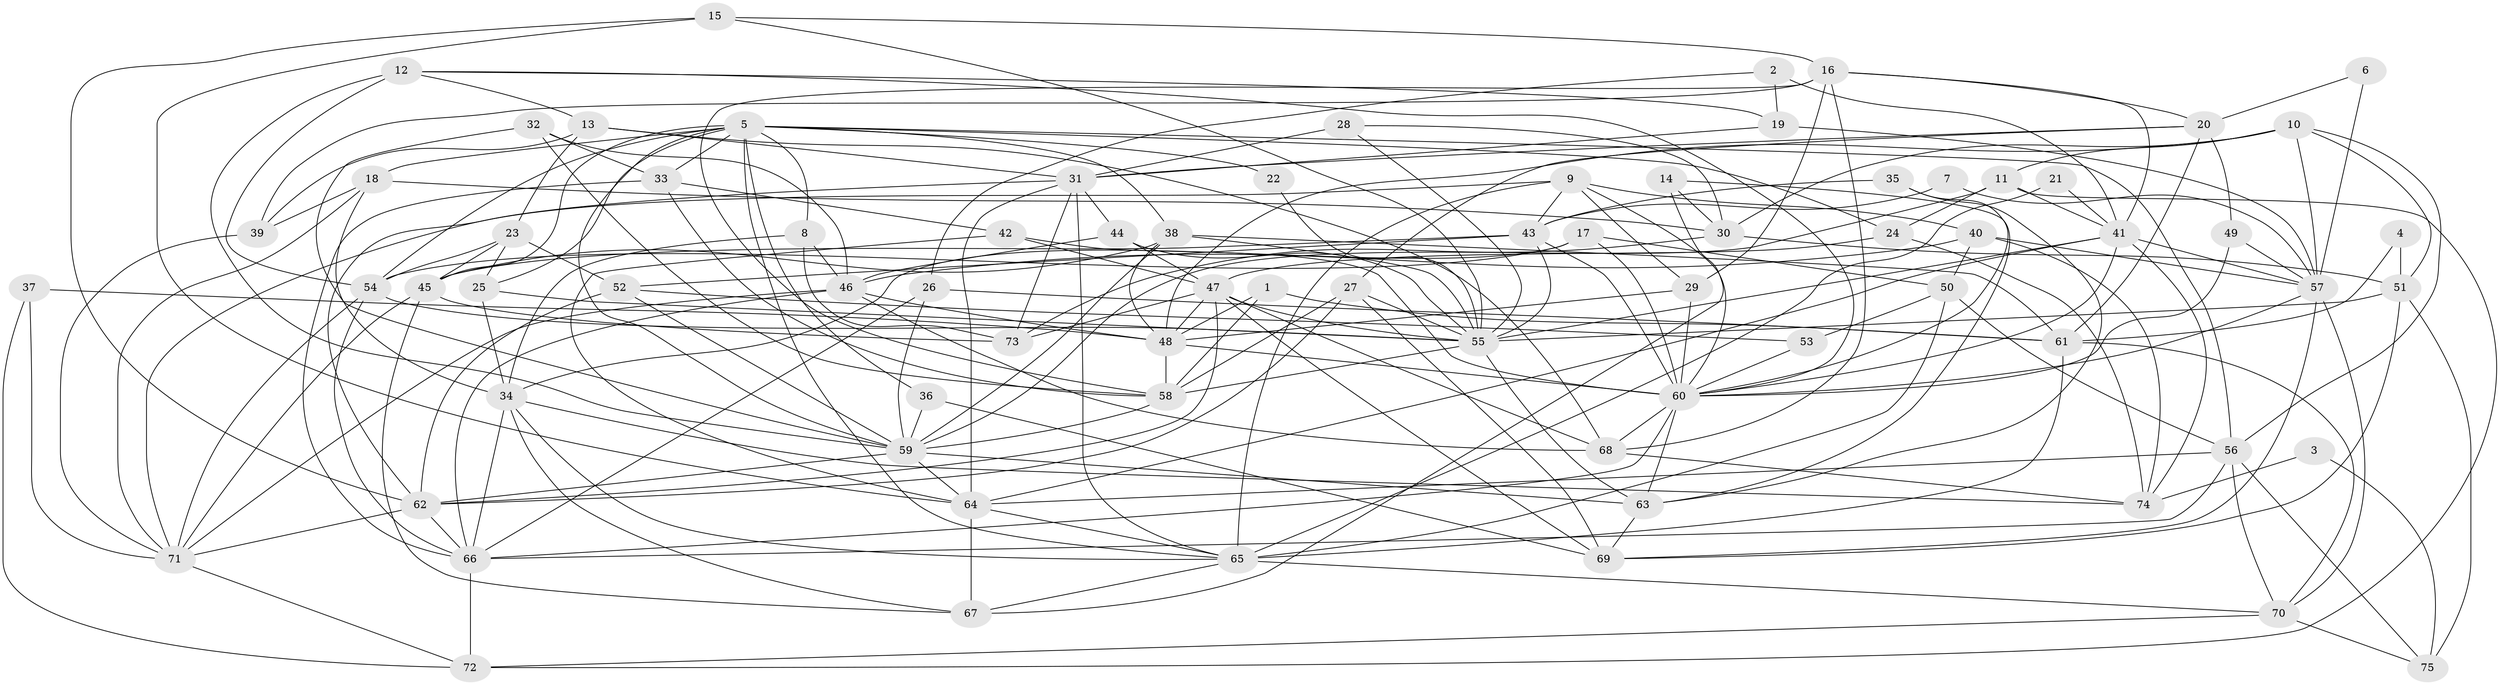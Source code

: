 // original degree distribution, {4: 0.3087248322147651, 3: 0.22818791946308725, 2: 0.1610738255033557, 9: 0.013422818791946308, 5: 0.14093959731543623, 6: 0.10738255033557047, 7: 0.03355704697986577, 8: 0.006711409395973154}
// Generated by graph-tools (version 1.1) at 2025/50/03/09/25 03:50:10]
// undirected, 75 vertices, 216 edges
graph export_dot {
graph [start="1"]
  node [color=gray90,style=filled];
  1;
  2;
  3;
  4;
  5;
  6;
  7;
  8;
  9;
  10;
  11;
  12;
  13;
  14;
  15;
  16;
  17;
  18;
  19;
  20;
  21;
  22;
  23;
  24;
  25;
  26;
  27;
  28;
  29;
  30;
  31;
  32;
  33;
  34;
  35;
  36;
  37;
  38;
  39;
  40;
  41;
  42;
  43;
  44;
  45;
  46;
  47;
  48;
  49;
  50;
  51;
  52;
  53;
  54;
  55;
  56;
  57;
  58;
  59;
  60;
  61;
  62;
  63;
  64;
  65;
  66;
  67;
  68;
  69;
  70;
  71;
  72;
  73;
  74;
  75;
  1 -- 48 [weight=1.0];
  1 -- 58 [weight=1.0];
  1 -- 61 [weight=1.0];
  2 -- 19 [weight=1.0];
  2 -- 26 [weight=1.0];
  2 -- 41 [weight=1.0];
  3 -- 74 [weight=1.0];
  3 -- 75 [weight=1.0];
  4 -- 51 [weight=1.0];
  4 -- 61 [weight=1.0];
  5 -- 8 [weight=1.0];
  5 -- 18 [weight=1.0];
  5 -- 22 [weight=1.0];
  5 -- 24 [weight=1.0];
  5 -- 25 [weight=1.0];
  5 -- 33 [weight=1.0];
  5 -- 36 [weight=1.0];
  5 -- 38 [weight=1.0];
  5 -- 45 [weight=1.0];
  5 -- 54 [weight=1.0];
  5 -- 56 [weight=1.0];
  5 -- 59 [weight=1.0];
  5 -- 65 [weight=1.0];
  6 -- 20 [weight=1.0];
  6 -- 57 [weight=1.0];
  7 -- 43 [weight=1.0];
  7 -- 57 [weight=1.0];
  8 -- 34 [weight=1.0];
  8 -- 46 [weight=1.0];
  8 -- 73 [weight=1.0];
  9 -- 29 [weight=1.0];
  9 -- 40 [weight=1.0];
  9 -- 43 [weight=1.0];
  9 -- 60 [weight=1.0];
  9 -- 65 [weight=1.0];
  9 -- 71 [weight=1.0];
  10 -- 11 [weight=1.0];
  10 -- 30 [weight=1.0];
  10 -- 48 [weight=1.0];
  10 -- 51 [weight=1.0];
  10 -- 56 [weight=1.0];
  10 -- 57 [weight=1.0];
  11 -- 24 [weight=1.0];
  11 -- 41 [weight=1.0];
  11 -- 59 [weight=2.0];
  11 -- 72 [weight=1.0];
  12 -- 13 [weight=1.0];
  12 -- 19 [weight=1.0];
  12 -- 54 [weight=1.0];
  12 -- 59 [weight=2.0];
  12 -- 60 [weight=1.0];
  13 -- 23 [weight=1.0];
  13 -- 31 [weight=1.0];
  13 -- 39 [weight=1.0];
  13 -- 68 [weight=1.0];
  14 -- 30 [weight=1.0];
  14 -- 63 [weight=1.0];
  14 -- 67 [weight=1.0];
  15 -- 16 [weight=1.0];
  15 -- 55 [weight=1.0];
  15 -- 62 [weight=1.0];
  15 -- 64 [weight=1.0];
  16 -- 20 [weight=1.0];
  16 -- 29 [weight=1.0];
  16 -- 39 [weight=1.0];
  16 -- 41 [weight=1.0];
  16 -- 58 [weight=1.0];
  16 -- 68 [weight=1.0];
  17 -- 34 [weight=1.0];
  17 -- 50 [weight=1.0];
  17 -- 54 [weight=1.0];
  17 -- 60 [weight=1.0];
  18 -- 30 [weight=1.0];
  18 -- 34 [weight=1.0];
  18 -- 39 [weight=1.0];
  18 -- 71 [weight=1.0];
  19 -- 31 [weight=1.0];
  19 -- 57 [weight=1.0];
  20 -- 27 [weight=1.0];
  20 -- 31 [weight=1.0];
  20 -- 49 [weight=1.0];
  20 -- 61 [weight=1.0];
  21 -- 41 [weight=1.0];
  21 -- 65 [weight=1.0];
  22 -- 55 [weight=1.0];
  23 -- 25 [weight=1.0];
  23 -- 45 [weight=1.0];
  23 -- 52 [weight=1.0];
  23 -- 54 [weight=1.0];
  24 -- 47 [weight=1.0];
  24 -- 74 [weight=1.0];
  25 -- 34 [weight=1.0];
  25 -- 55 [weight=1.0];
  26 -- 59 [weight=1.0];
  26 -- 61 [weight=1.0];
  26 -- 66 [weight=1.0];
  27 -- 55 [weight=1.0];
  27 -- 58 [weight=1.0];
  27 -- 62 [weight=1.0];
  27 -- 69 [weight=1.0];
  28 -- 30 [weight=1.0];
  28 -- 31 [weight=1.0];
  28 -- 55 [weight=1.0];
  29 -- 48 [weight=1.0];
  29 -- 60 [weight=1.0];
  30 -- 51 [weight=1.0];
  30 -- 73 [weight=1.0];
  31 -- 44 [weight=1.0];
  31 -- 62 [weight=1.0];
  31 -- 64 [weight=1.0];
  31 -- 65 [weight=1.0];
  31 -- 73 [weight=1.0];
  32 -- 33 [weight=1.0];
  32 -- 46 [weight=1.0];
  32 -- 58 [weight=1.0];
  32 -- 59 [weight=1.0];
  33 -- 42 [weight=1.0];
  33 -- 58 [weight=1.0];
  33 -- 66 [weight=1.0];
  34 -- 65 [weight=1.0];
  34 -- 66 [weight=1.0];
  34 -- 67 [weight=1.0];
  34 -- 74 [weight=1.0];
  35 -- 43 [weight=1.0];
  35 -- 60 [weight=1.0];
  35 -- 63 [weight=1.0];
  36 -- 59 [weight=1.0];
  36 -- 69 [weight=1.0];
  37 -- 48 [weight=1.0];
  37 -- 71 [weight=1.0];
  37 -- 72 [weight=1.0];
  38 -- 45 [weight=1.0];
  38 -- 48 [weight=2.0];
  38 -- 55 [weight=1.0];
  38 -- 59 [weight=1.0];
  38 -- 61 [weight=1.0];
  39 -- 71 [weight=1.0];
  40 -- 46 [weight=1.0];
  40 -- 50 [weight=1.0];
  40 -- 57 [weight=1.0];
  40 -- 74 [weight=1.0];
  41 -- 55 [weight=1.0];
  41 -- 57 [weight=1.0];
  41 -- 60 [weight=1.0];
  41 -- 64 [weight=1.0];
  41 -- 74 [weight=1.0];
  42 -- 47 [weight=1.0];
  42 -- 60 [weight=1.0];
  42 -- 64 [weight=1.0];
  43 -- 45 [weight=1.0];
  43 -- 52 [weight=1.0];
  43 -- 55 [weight=1.0];
  43 -- 60 [weight=1.0];
  44 -- 46 [weight=1.0];
  44 -- 47 [weight=1.0];
  44 -- 55 [weight=1.0];
  45 -- 67 [weight=1.0];
  45 -- 71 [weight=1.0];
  45 -- 73 [weight=1.0];
  46 -- 48 [weight=1.0];
  46 -- 66 [weight=1.0];
  46 -- 68 [weight=1.0];
  46 -- 71 [weight=1.0];
  47 -- 48 [weight=1.0];
  47 -- 55 [weight=1.0];
  47 -- 62 [weight=1.0];
  47 -- 68 [weight=1.0];
  47 -- 69 [weight=1.0];
  47 -- 73 [weight=1.0];
  48 -- 58 [weight=1.0];
  48 -- 60 [weight=1.0];
  49 -- 57 [weight=1.0];
  49 -- 60 [weight=1.0];
  50 -- 53 [weight=1.0];
  50 -- 56 [weight=1.0];
  50 -- 65 [weight=1.0];
  51 -- 55 [weight=1.0];
  51 -- 69 [weight=1.0];
  51 -- 75 [weight=1.0];
  52 -- 53 [weight=1.0];
  52 -- 59 [weight=1.0];
  52 -- 62 [weight=1.0];
  53 -- 60 [weight=1.0];
  54 -- 55 [weight=1.0];
  54 -- 66 [weight=1.0];
  54 -- 71 [weight=1.0];
  55 -- 58 [weight=1.0];
  55 -- 63 [weight=1.0];
  56 -- 64 [weight=1.0];
  56 -- 66 [weight=1.0];
  56 -- 70 [weight=1.0];
  56 -- 75 [weight=1.0];
  57 -- 60 [weight=1.0];
  57 -- 69 [weight=1.0];
  57 -- 70 [weight=1.0];
  58 -- 59 [weight=1.0];
  59 -- 62 [weight=1.0];
  59 -- 63 [weight=1.0];
  59 -- 64 [weight=1.0];
  60 -- 63 [weight=1.0];
  60 -- 66 [weight=1.0];
  60 -- 68 [weight=1.0];
  61 -- 65 [weight=1.0];
  61 -- 70 [weight=1.0];
  62 -- 66 [weight=1.0];
  62 -- 71 [weight=1.0];
  63 -- 69 [weight=1.0];
  64 -- 65 [weight=1.0];
  64 -- 67 [weight=1.0];
  65 -- 67 [weight=1.0];
  65 -- 70 [weight=1.0];
  66 -- 72 [weight=1.0];
  68 -- 74 [weight=1.0];
  70 -- 72 [weight=1.0];
  70 -- 75 [weight=1.0];
  71 -- 72 [weight=1.0];
}

